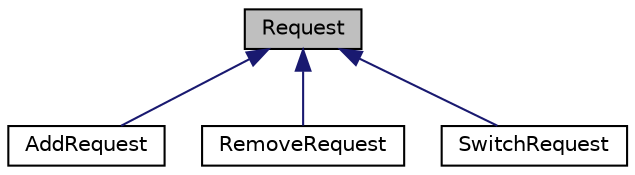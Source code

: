 digraph "Request"
{
 // LATEX_PDF_SIZE
  edge [fontname="Helvetica",fontsize="10",labelfontname="Helvetica",labelfontsize="10"];
  node [fontname="Helvetica",fontsize="10",shape=record];
  Node1 [label="Request",height=0.2,width=0.4,color="black", fillcolor="grey75", style="filled", fontcolor="black",tooltip="Class used to represent a generic request."];
  Node1 -> Node2 [dir="back",color="midnightblue",fontsize="10",style="solid"];
  Node2 [label="AddRequest",height=0.2,width=0.4,color="black", fillcolor="white", style="filled",URL="$class_add_request.html",tooltip="Request of type add."];
  Node1 -> Node3 [dir="back",color="midnightblue",fontsize="10",style="solid"];
  Node3 [label="RemoveRequest",height=0.2,width=0.4,color="black", fillcolor="white", style="filled",URL="$class_remove_request.html",tooltip="Request of type remove."];
  Node1 -> Node4 [dir="back",color="midnightblue",fontsize="10",style="solid"];
  Node4 [label="SwitchRequest",height=0.2,width=0.4,color="black", fillcolor="white", style="filled",URL="$class_switch_request.html",tooltip="Request of type switch."];
}
